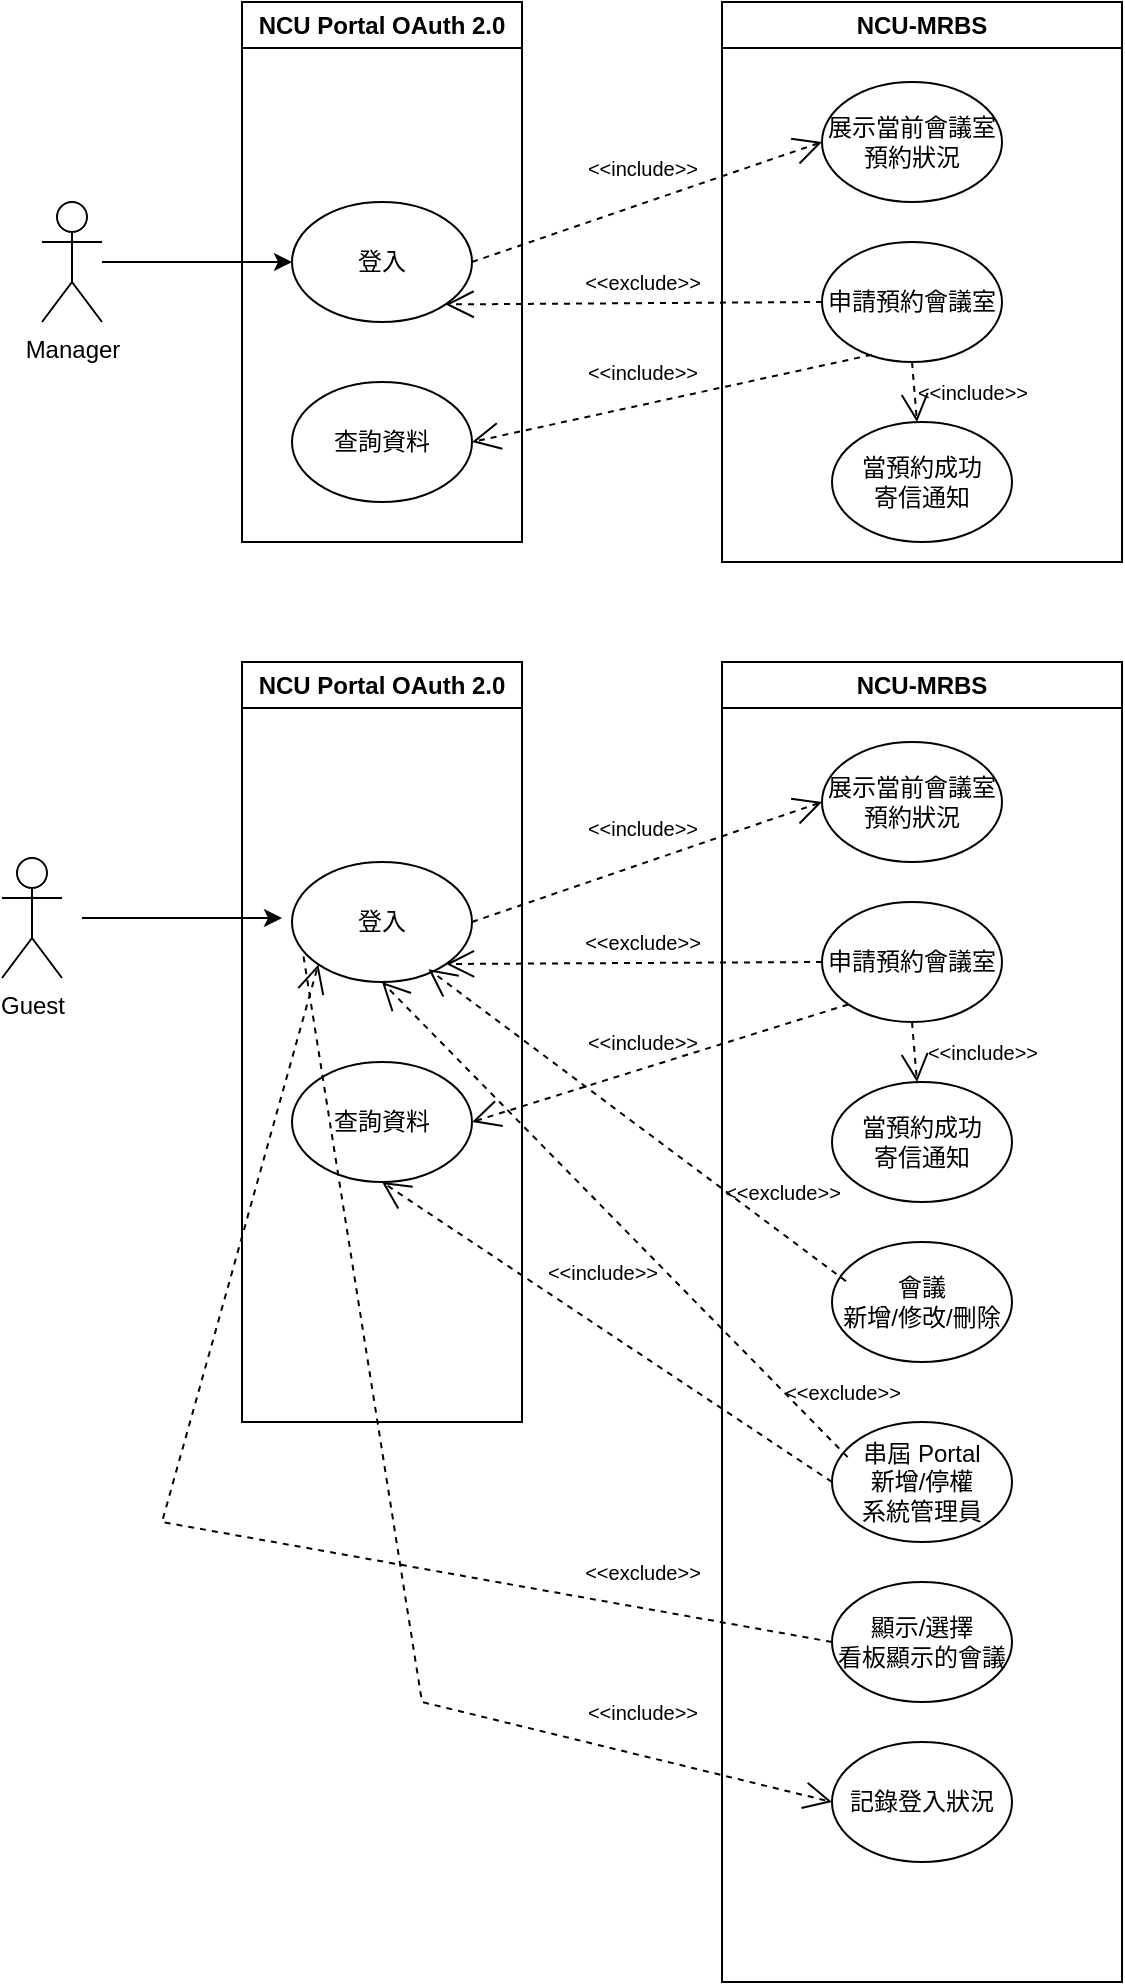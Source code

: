<mxfile version="24.7.6">
  <diagram name="第 1 页" id="0JPKnUV_noWftDbcUkam">
    <mxGraphModel dx="1290" dy="530" grid="1" gridSize="10" guides="1" tooltips="1" connect="1" arrows="1" fold="1" page="1" pageScale="1" pageWidth="827" pageHeight="1169" math="0" shadow="0">
      <root>
        <mxCell id="0" />
        <mxCell id="1" parent="0" />
        <mxCell id="Df0ZifgfrBwaHpcLoW4S-1" value="Manager" style="shape=umlActor;verticalLabelPosition=bottom;verticalAlign=top;html=1;outlineConnect=0;" vertex="1" parent="1">
          <mxGeometry x="40" y="140" width="30" height="60" as="geometry" />
        </mxCell>
        <mxCell id="Df0ZifgfrBwaHpcLoW4S-2" value="NCU Portal OAuth 2.0" style="swimlane;whiteSpace=wrap;html=1;startSize=23;" vertex="1" parent="1">
          <mxGeometry x="140" y="40" width="140" height="270" as="geometry" />
        </mxCell>
        <mxCell id="Df0ZifgfrBwaHpcLoW4S-9" value="登入" style="ellipse;whiteSpace=wrap;html=1;" vertex="1" parent="Df0ZifgfrBwaHpcLoW4S-2">
          <mxGeometry x="25" y="100" width="90" height="60" as="geometry" />
        </mxCell>
        <mxCell id="Df0ZifgfrBwaHpcLoW4S-67" value="查詢資料" style="ellipse;whiteSpace=wrap;html=1;" vertex="1" parent="Df0ZifgfrBwaHpcLoW4S-2">
          <mxGeometry x="25" y="190" width="90" height="60" as="geometry" />
        </mxCell>
        <mxCell id="Df0ZifgfrBwaHpcLoW4S-8" value="Guest" style="shape=umlActor;verticalLabelPosition=bottom;verticalAlign=top;html=1;outlineConnect=0;" vertex="1" parent="1">
          <mxGeometry x="20" y="468" width="30" height="60" as="geometry" />
        </mxCell>
        <mxCell id="Df0ZifgfrBwaHpcLoW4S-11" value="" style="endArrow=classic;html=1;rounded=0;" edge="1" parent="1">
          <mxGeometry width="50" height="50" relative="1" as="geometry">
            <mxPoint x="60" y="498" as="sourcePoint" />
            <mxPoint x="160" y="498" as="targetPoint" />
          </mxGeometry>
        </mxCell>
        <mxCell id="Df0ZifgfrBwaHpcLoW4S-12" value="" style="endArrow=classic;html=1;rounded=0;entryX=0;entryY=0.5;entryDx=0;entryDy=0;" edge="1" parent="1" source="Df0ZifgfrBwaHpcLoW4S-1" target="Df0ZifgfrBwaHpcLoW4S-9">
          <mxGeometry width="50" height="50" relative="1" as="geometry">
            <mxPoint x="100" y="250" as="sourcePoint" />
            <mxPoint x="160" y="170" as="targetPoint" />
          </mxGeometry>
        </mxCell>
        <mxCell id="Df0ZifgfrBwaHpcLoW4S-13" value="NCU-MRBS" style="swimlane;whiteSpace=wrap;html=1;startSize=23;" vertex="1" parent="1">
          <mxGeometry x="380" y="40" width="200" height="280" as="geometry" />
        </mxCell>
        <mxCell id="Df0ZifgfrBwaHpcLoW4S-14" value="展示當前會議室預約狀況" style="ellipse;whiteSpace=wrap;html=1;" vertex="1" parent="Df0ZifgfrBwaHpcLoW4S-13">
          <mxGeometry x="50" y="40" width="90" height="60" as="geometry" />
        </mxCell>
        <mxCell id="Df0ZifgfrBwaHpcLoW4S-15" value="申請預約會議室" style="ellipse;whiteSpace=wrap;html=1;" vertex="1" parent="Df0ZifgfrBwaHpcLoW4S-13">
          <mxGeometry x="50" y="120" width="90" height="60" as="geometry" />
        </mxCell>
        <mxCell id="Df0ZifgfrBwaHpcLoW4S-16" value="當預約成功&lt;div&gt;寄信通知&lt;/div&gt;" style="ellipse;whiteSpace=wrap;html=1;" vertex="1" parent="Df0ZifgfrBwaHpcLoW4S-13">
          <mxGeometry x="55" y="210" width="90" height="60" as="geometry" />
        </mxCell>
        <mxCell id="Df0ZifgfrBwaHpcLoW4S-26" value="" style="endArrow=open;endSize=12;dashed=1;html=1;rounded=0;exitX=0.5;exitY=1;exitDx=0;exitDy=0;" edge="1" parent="Df0ZifgfrBwaHpcLoW4S-13" source="Df0ZifgfrBwaHpcLoW4S-15" target="Df0ZifgfrBwaHpcLoW4S-16">
          <mxGeometry width="160" relative="1" as="geometry">
            <mxPoint x="-40" y="240" as="sourcePoint" />
            <mxPoint x="70" y="90" as="targetPoint" />
          </mxGeometry>
        </mxCell>
        <mxCell id="Df0ZifgfrBwaHpcLoW4S-27" value="&lt;font style=&quot;font-size: 10px;&quot;&gt;&amp;lt;&amp;lt;include&amp;gt;&amp;gt;&lt;/font&gt;" style="text;html=1;align=center;verticalAlign=middle;resizable=0;points=[];autosize=1;strokeColor=none;fillColor=none;" vertex="1" parent="Df0ZifgfrBwaHpcLoW4S-13">
          <mxGeometry x="85" y="180" width="80" height="30" as="geometry" />
        </mxCell>
        <mxCell id="Df0ZifgfrBwaHpcLoW4S-22" value="" style="endArrow=open;endSize=12;dashed=1;html=1;rounded=0;exitX=1;exitY=0.5;exitDx=0;exitDy=0;entryX=0;entryY=0.5;entryDx=0;entryDy=0;" edge="1" parent="1" source="Df0ZifgfrBwaHpcLoW4S-9" target="Df0ZifgfrBwaHpcLoW4S-14">
          <mxGeometry width="160" relative="1" as="geometry">
            <mxPoint x="300" y="100" as="sourcePoint" />
            <mxPoint x="460" y="100" as="targetPoint" />
          </mxGeometry>
        </mxCell>
        <mxCell id="Df0ZifgfrBwaHpcLoW4S-23" value="&lt;font style=&quot;font-size: 10px;&quot;&gt;&amp;lt;&amp;lt;include&amp;gt;&amp;gt;&lt;/font&gt;" style="text;html=1;align=center;verticalAlign=middle;resizable=0;points=[];autosize=1;strokeColor=none;fillColor=none;" vertex="1" parent="1">
          <mxGeometry x="300" y="108" width="80" height="30" as="geometry" />
        </mxCell>
        <mxCell id="Df0ZifgfrBwaHpcLoW4S-24" value="" style="endArrow=open;endSize=12;dashed=1;html=1;rounded=0;exitX=0;exitY=0.5;exitDx=0;exitDy=0;entryX=1;entryY=1;entryDx=0;entryDy=0;" edge="1" parent="1" source="Df0ZifgfrBwaHpcLoW4S-15" target="Df0ZifgfrBwaHpcLoW4S-9">
          <mxGeometry width="160" relative="1" as="geometry">
            <mxPoint x="260" y="170" as="sourcePoint" />
            <mxPoint x="260" y="180" as="targetPoint" />
          </mxGeometry>
        </mxCell>
        <mxCell id="Df0ZifgfrBwaHpcLoW4S-25" value="&lt;font style=&quot;font-size: 10px;&quot;&gt;&amp;lt;&amp;lt;exclude&amp;gt;&amp;gt;&lt;/font&gt;" style="text;html=1;align=center;verticalAlign=middle;resizable=0;points=[];autosize=1;strokeColor=none;fillColor=none;" vertex="1" parent="1">
          <mxGeometry x="300" y="165" width="80" height="30" as="geometry" />
        </mxCell>
        <mxCell id="Df0ZifgfrBwaHpcLoW4S-40" value="NCU Portal OAuth 2.0" style="swimlane;whiteSpace=wrap;html=1;startSize=23;" vertex="1" parent="1">
          <mxGeometry x="140" y="370" width="140" height="380" as="geometry" />
        </mxCell>
        <mxCell id="Df0ZifgfrBwaHpcLoW4S-41" value="登入" style="ellipse;whiteSpace=wrap;html=1;" vertex="1" parent="Df0ZifgfrBwaHpcLoW4S-40">
          <mxGeometry x="25" y="100" width="90" height="60" as="geometry" />
        </mxCell>
        <mxCell id="Df0ZifgfrBwaHpcLoW4S-73" value="查詢資料" style="ellipse;whiteSpace=wrap;html=1;" vertex="1" parent="Df0ZifgfrBwaHpcLoW4S-40">
          <mxGeometry x="25" y="200" width="90" height="60" as="geometry" />
        </mxCell>
        <mxCell id="Df0ZifgfrBwaHpcLoW4S-42" value="NCU-MRBS" style="swimlane;whiteSpace=wrap;html=1;startSize=23;" vertex="1" parent="1">
          <mxGeometry x="380" y="370" width="200" height="660" as="geometry" />
        </mxCell>
        <mxCell id="Df0ZifgfrBwaHpcLoW4S-43" value="展示當前會議室預約狀況" style="ellipse;whiteSpace=wrap;html=1;" vertex="1" parent="Df0ZifgfrBwaHpcLoW4S-42">
          <mxGeometry x="50" y="40" width="90" height="60" as="geometry" />
        </mxCell>
        <mxCell id="Df0ZifgfrBwaHpcLoW4S-52" value="會議&lt;div&gt;新增/修改/刪除&lt;/div&gt;" style="ellipse;whiteSpace=wrap;html=1;" vertex="1" parent="Df0ZifgfrBwaHpcLoW4S-42">
          <mxGeometry x="55" y="290" width="90" height="60" as="geometry" />
        </mxCell>
        <mxCell id="Df0ZifgfrBwaHpcLoW4S-53" value="串屆 Portal&lt;div&gt;新增/停權&lt;div&gt;系統管理員&lt;/div&gt;&lt;/div&gt;" style="ellipse;whiteSpace=wrap;html=1;" vertex="1" parent="Df0ZifgfrBwaHpcLoW4S-42">
          <mxGeometry x="55" y="380" width="90" height="60" as="geometry" />
        </mxCell>
        <mxCell id="Df0ZifgfrBwaHpcLoW4S-54" value="顯示/選擇&lt;div&gt;看板顯示的會議&lt;/div&gt;" style="ellipse;whiteSpace=wrap;html=1;" vertex="1" parent="Df0ZifgfrBwaHpcLoW4S-42">
          <mxGeometry x="55" y="460" width="90" height="60" as="geometry" />
        </mxCell>
        <mxCell id="Df0ZifgfrBwaHpcLoW4S-55" value="記錄登入狀況" style="ellipse;whiteSpace=wrap;html=1;" vertex="1" parent="Df0ZifgfrBwaHpcLoW4S-42">
          <mxGeometry x="55" y="540" width="90" height="60" as="geometry" />
        </mxCell>
        <mxCell id="Df0ZifgfrBwaHpcLoW4S-58" value="申請預約會議室" style="ellipse;whiteSpace=wrap;html=1;" vertex="1" parent="Df0ZifgfrBwaHpcLoW4S-42">
          <mxGeometry x="50" y="120" width="90" height="60" as="geometry" />
        </mxCell>
        <mxCell id="Df0ZifgfrBwaHpcLoW4S-59" value="當預約成功&lt;div&gt;寄信通知&lt;/div&gt;" style="ellipse;whiteSpace=wrap;html=1;" vertex="1" parent="Df0ZifgfrBwaHpcLoW4S-42">
          <mxGeometry x="55" y="210" width="90" height="60" as="geometry" />
        </mxCell>
        <mxCell id="Df0ZifgfrBwaHpcLoW4S-60" value="" style="endArrow=open;endSize=12;dashed=1;html=1;rounded=0;exitX=0.5;exitY=1;exitDx=0;exitDy=0;" edge="1" parent="Df0ZifgfrBwaHpcLoW4S-42" source="Df0ZifgfrBwaHpcLoW4S-58" target="Df0ZifgfrBwaHpcLoW4S-59">
          <mxGeometry width="160" relative="1" as="geometry">
            <mxPoint x="-40" y="240" as="sourcePoint" />
            <mxPoint x="70" y="90" as="targetPoint" />
          </mxGeometry>
        </mxCell>
        <mxCell id="Df0ZifgfrBwaHpcLoW4S-61" value="" style="endArrow=open;endSize=12;dashed=1;html=1;rounded=0;exitX=0;exitY=0.5;exitDx=0;exitDy=0;entryX=1;entryY=1;entryDx=0;entryDy=0;" edge="1" parent="Df0ZifgfrBwaHpcLoW4S-42" source="Df0ZifgfrBwaHpcLoW4S-58">
          <mxGeometry width="160" relative="1" as="geometry">
            <mxPoint x="-120" y="130" as="sourcePoint" />
            <mxPoint x="-138" y="151" as="targetPoint" />
          </mxGeometry>
        </mxCell>
        <mxCell id="Df0ZifgfrBwaHpcLoW4S-62" value="&lt;font style=&quot;font-size: 10px;&quot;&gt;&amp;lt;&amp;lt;exclude&amp;gt;&amp;gt;&lt;/font&gt;" style="text;html=1;align=center;verticalAlign=middle;resizable=0;points=[];autosize=1;strokeColor=none;fillColor=none;" vertex="1" parent="Df0ZifgfrBwaHpcLoW4S-42">
          <mxGeometry x="-80" y="125" width="80" height="30" as="geometry" />
        </mxCell>
        <mxCell id="Df0ZifgfrBwaHpcLoW4S-63" value="&lt;font style=&quot;font-size: 10px;&quot;&gt;&amp;lt;&amp;lt;include&amp;gt;&amp;gt;&lt;/font&gt;" style="text;html=1;align=center;verticalAlign=middle;resizable=0;points=[];autosize=1;strokeColor=none;fillColor=none;" vertex="1" parent="Df0ZifgfrBwaHpcLoW4S-42">
          <mxGeometry x="90" y="180" width="80" height="30" as="geometry" />
        </mxCell>
        <mxCell id="Df0ZifgfrBwaHpcLoW4S-79" value="&lt;font style=&quot;font-size: 10px;&quot;&gt;&amp;lt;&amp;lt;exclude&amp;gt;&amp;gt;&lt;/font&gt;" style="text;html=1;align=center;verticalAlign=middle;resizable=0;points=[];autosize=1;strokeColor=none;fillColor=none;" vertex="1" parent="Df0ZifgfrBwaHpcLoW4S-42">
          <mxGeometry x="-10" y="250" width="80" height="30" as="geometry" />
        </mxCell>
        <mxCell id="Df0ZifgfrBwaHpcLoW4S-81" value="&lt;font style=&quot;font-size: 10px;&quot;&gt;&amp;lt;&amp;lt;exclude&amp;gt;&amp;gt;&lt;/font&gt;" style="text;html=1;align=center;verticalAlign=middle;resizable=0;points=[];autosize=1;strokeColor=none;fillColor=none;" vertex="1" parent="Df0ZifgfrBwaHpcLoW4S-42">
          <mxGeometry x="20" y="350" width="80" height="30" as="geometry" />
        </mxCell>
        <mxCell id="Df0ZifgfrBwaHpcLoW4S-46" value="" style="endArrow=open;endSize=12;dashed=1;html=1;rounded=0;exitX=1;exitY=0.5;exitDx=0;exitDy=0;entryX=0;entryY=0.5;entryDx=0;entryDy=0;" edge="1" parent="1" source="Df0ZifgfrBwaHpcLoW4S-41" target="Df0ZifgfrBwaHpcLoW4S-43">
          <mxGeometry width="160" relative="1" as="geometry">
            <mxPoint x="300" y="430" as="sourcePoint" />
            <mxPoint x="460" y="430" as="targetPoint" />
          </mxGeometry>
        </mxCell>
        <mxCell id="Df0ZifgfrBwaHpcLoW4S-47" value="&lt;font style=&quot;font-size: 10px;&quot;&gt;&amp;lt;&amp;lt;include&amp;gt;&amp;gt;&lt;/font&gt;" style="text;html=1;align=center;verticalAlign=middle;resizable=0;points=[];autosize=1;strokeColor=none;fillColor=none;" vertex="1" parent="1">
          <mxGeometry x="300" y="438" width="80" height="30" as="geometry" />
        </mxCell>
        <mxCell id="Df0ZifgfrBwaHpcLoW4S-70" value="" style="endArrow=open;endSize=12;dashed=1;html=1;rounded=0;exitX=0.276;exitY=0.94;exitDx=0;exitDy=0;entryX=1;entryY=0.5;entryDx=0;entryDy=0;exitPerimeter=0;" edge="1" parent="1" source="Df0ZifgfrBwaHpcLoW4S-15" target="Df0ZifgfrBwaHpcLoW4S-67">
          <mxGeometry width="160" relative="1" as="geometry">
            <mxPoint x="440" y="200" as="sourcePoint" />
            <mxPoint x="252" y="201" as="targetPoint" />
          </mxGeometry>
        </mxCell>
        <mxCell id="Df0ZifgfrBwaHpcLoW4S-71" value="&lt;font style=&quot;font-size: 10px;&quot;&gt;&amp;lt;&amp;lt;include&amp;gt;&amp;gt;&lt;/font&gt;" style="text;html=1;align=center;verticalAlign=middle;resizable=0;points=[];autosize=1;strokeColor=none;fillColor=none;" vertex="1" parent="1">
          <mxGeometry x="300" y="210" width="80" height="30" as="geometry" />
        </mxCell>
        <mxCell id="Df0ZifgfrBwaHpcLoW4S-74" value="" style="endArrow=open;endSize=12;dashed=1;html=1;rounded=0;exitX=0;exitY=1;exitDx=0;exitDy=0;entryX=1;entryY=0.5;entryDx=0;entryDy=0;" edge="1" parent="1" source="Df0ZifgfrBwaHpcLoW4S-58" target="Df0ZifgfrBwaHpcLoW4S-73">
          <mxGeometry width="160" relative="1" as="geometry">
            <mxPoint x="465" y="226" as="sourcePoint" />
            <mxPoint x="265" y="270" as="targetPoint" />
          </mxGeometry>
        </mxCell>
        <mxCell id="Df0ZifgfrBwaHpcLoW4S-75" value="&lt;font style=&quot;font-size: 10px;&quot;&gt;&amp;lt;&amp;lt;include&amp;gt;&amp;gt;&lt;/font&gt;" style="text;html=1;align=center;verticalAlign=middle;resizable=0;points=[];autosize=1;strokeColor=none;fillColor=none;" vertex="1" parent="1">
          <mxGeometry x="300" y="545" width="80" height="30" as="geometry" />
        </mxCell>
        <mxCell id="Df0ZifgfrBwaHpcLoW4S-77" value="" style="endArrow=open;endSize=12;dashed=1;html=1;rounded=0;exitX=0;exitY=0.5;exitDx=0;exitDy=0;entryX=0.5;entryY=1;entryDx=0;entryDy=0;" edge="1" parent="1" source="Df0ZifgfrBwaHpcLoW4S-53" target="Df0ZifgfrBwaHpcLoW4S-73">
          <mxGeometry width="160" relative="1" as="geometry">
            <mxPoint x="453" y="551" as="sourcePoint" />
            <mxPoint x="265" y="610" as="targetPoint" />
          </mxGeometry>
        </mxCell>
        <mxCell id="Df0ZifgfrBwaHpcLoW4S-76" value="&lt;font style=&quot;font-size: 10px;&quot;&gt;&amp;lt;&amp;lt;include&amp;gt;&amp;gt;&lt;/font&gt;" style="text;html=1;align=center;verticalAlign=middle;resizable=0;points=[];autosize=1;strokeColor=none;fillColor=none;" vertex="1" parent="1">
          <mxGeometry x="280" y="660" width="80" height="30" as="geometry" />
        </mxCell>
        <mxCell id="Df0ZifgfrBwaHpcLoW4S-78" value="" style="endArrow=open;endSize=12;dashed=1;html=1;rounded=0;exitX=0.078;exitY=0.327;exitDx=0;exitDy=0;entryX=0.758;entryY=0.893;entryDx=0;entryDy=0;exitPerimeter=0;entryPerimeter=0;" edge="1" parent="1" source="Df0ZifgfrBwaHpcLoW4S-52" target="Df0ZifgfrBwaHpcLoW4S-41">
          <mxGeometry width="160" relative="1" as="geometry">
            <mxPoint x="440" y="530" as="sourcePoint" />
            <mxPoint x="252" y="531" as="targetPoint" />
          </mxGeometry>
        </mxCell>
        <mxCell id="Df0ZifgfrBwaHpcLoW4S-80" value="" style="endArrow=open;endSize=12;dashed=1;html=1;rounded=0;exitX=0.087;exitY=0.293;exitDx=0;exitDy=0;entryX=0.5;entryY=1;entryDx=0;entryDy=0;exitPerimeter=0;" edge="1" parent="1" source="Df0ZifgfrBwaHpcLoW4S-53" target="Df0ZifgfrBwaHpcLoW4S-41">
          <mxGeometry width="160" relative="1" as="geometry">
            <mxPoint x="452" y="690" as="sourcePoint" />
            <mxPoint x="243" y="534" as="targetPoint" />
          </mxGeometry>
        </mxCell>
        <mxCell id="Df0ZifgfrBwaHpcLoW4S-83" value="&lt;font style=&quot;font-size: 10px;&quot;&gt;&amp;lt;&amp;lt;exclude&amp;gt;&amp;gt;&lt;/font&gt;" style="text;html=1;align=center;verticalAlign=middle;resizable=0;points=[];autosize=1;strokeColor=none;fillColor=none;" vertex="1" parent="1">
          <mxGeometry x="300" y="810" width="80" height="30" as="geometry" />
        </mxCell>
        <mxCell id="Df0ZifgfrBwaHpcLoW4S-84" value="" style="endArrow=open;endSize=12;dashed=1;html=1;rounded=0;exitX=0.064;exitY=0.787;exitDx=0;exitDy=0;exitPerimeter=0;entryX=0;entryY=0.5;entryDx=0;entryDy=0;" edge="1" parent="1" source="Df0ZifgfrBwaHpcLoW4S-41" target="Df0ZifgfrBwaHpcLoW4S-55">
          <mxGeometry width="160" relative="1" as="geometry">
            <mxPoint x="265" y="510" as="sourcePoint" />
            <mxPoint x="40" y="950" as="targetPoint" />
            <Array as="points">
              <mxPoint x="230" y="890" />
            </Array>
          </mxGeometry>
        </mxCell>
        <mxCell id="Df0ZifgfrBwaHpcLoW4S-85" value="&lt;font style=&quot;font-size: 10px;&quot;&gt;&amp;lt;&amp;lt;include&amp;gt;&amp;gt;&lt;/font&gt;" style="text;html=1;align=center;verticalAlign=middle;resizable=0;points=[];autosize=1;strokeColor=none;fillColor=none;" vertex="1" parent="1">
          <mxGeometry x="300" y="880" width="80" height="30" as="geometry" />
        </mxCell>
        <mxCell id="Df0ZifgfrBwaHpcLoW4S-86" value="" style="endArrow=open;endSize=12;dashed=1;html=1;rounded=0;exitX=0;exitY=0.5;exitDx=0;exitDy=0;entryX=0;entryY=1;entryDx=0;entryDy=0;" edge="1" parent="1" source="Df0ZifgfrBwaHpcLoW4S-54" target="Df0ZifgfrBwaHpcLoW4S-41">
          <mxGeometry width="160" relative="1" as="geometry">
            <mxPoint x="445" y="790" as="sourcePoint" />
            <mxPoint x="220" y="640" as="targetPoint" />
            <Array as="points">
              <mxPoint x="100" y="800" />
            </Array>
          </mxGeometry>
        </mxCell>
      </root>
    </mxGraphModel>
  </diagram>
</mxfile>
